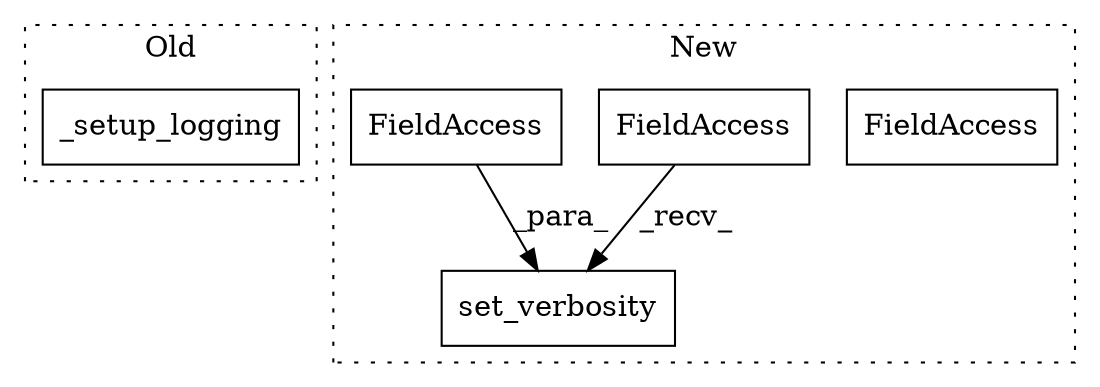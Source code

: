 digraph G {
subgraph cluster0 {
1 [label="_setup_logging" a="32" s="3102" l="16" shape="box"];
label = "Old";
style="dotted";
}
subgraph cluster1 {
2 [label="set_verbosity" a="32" s="2654,2682" l="14,1" shape="box"];
3 [label="FieldAccess" a="22" s="2668" l="4" shape="box"];
4 [label="FieldAccess" a="22" s="2635" l="18" shape="box"];
5 [label="FieldAccess" a="22" s="2668" l="4" shape="box"];
label = "New";
style="dotted";
}
4 -> 2 [label="_recv_"];
5 -> 2 [label="_para_"];
}